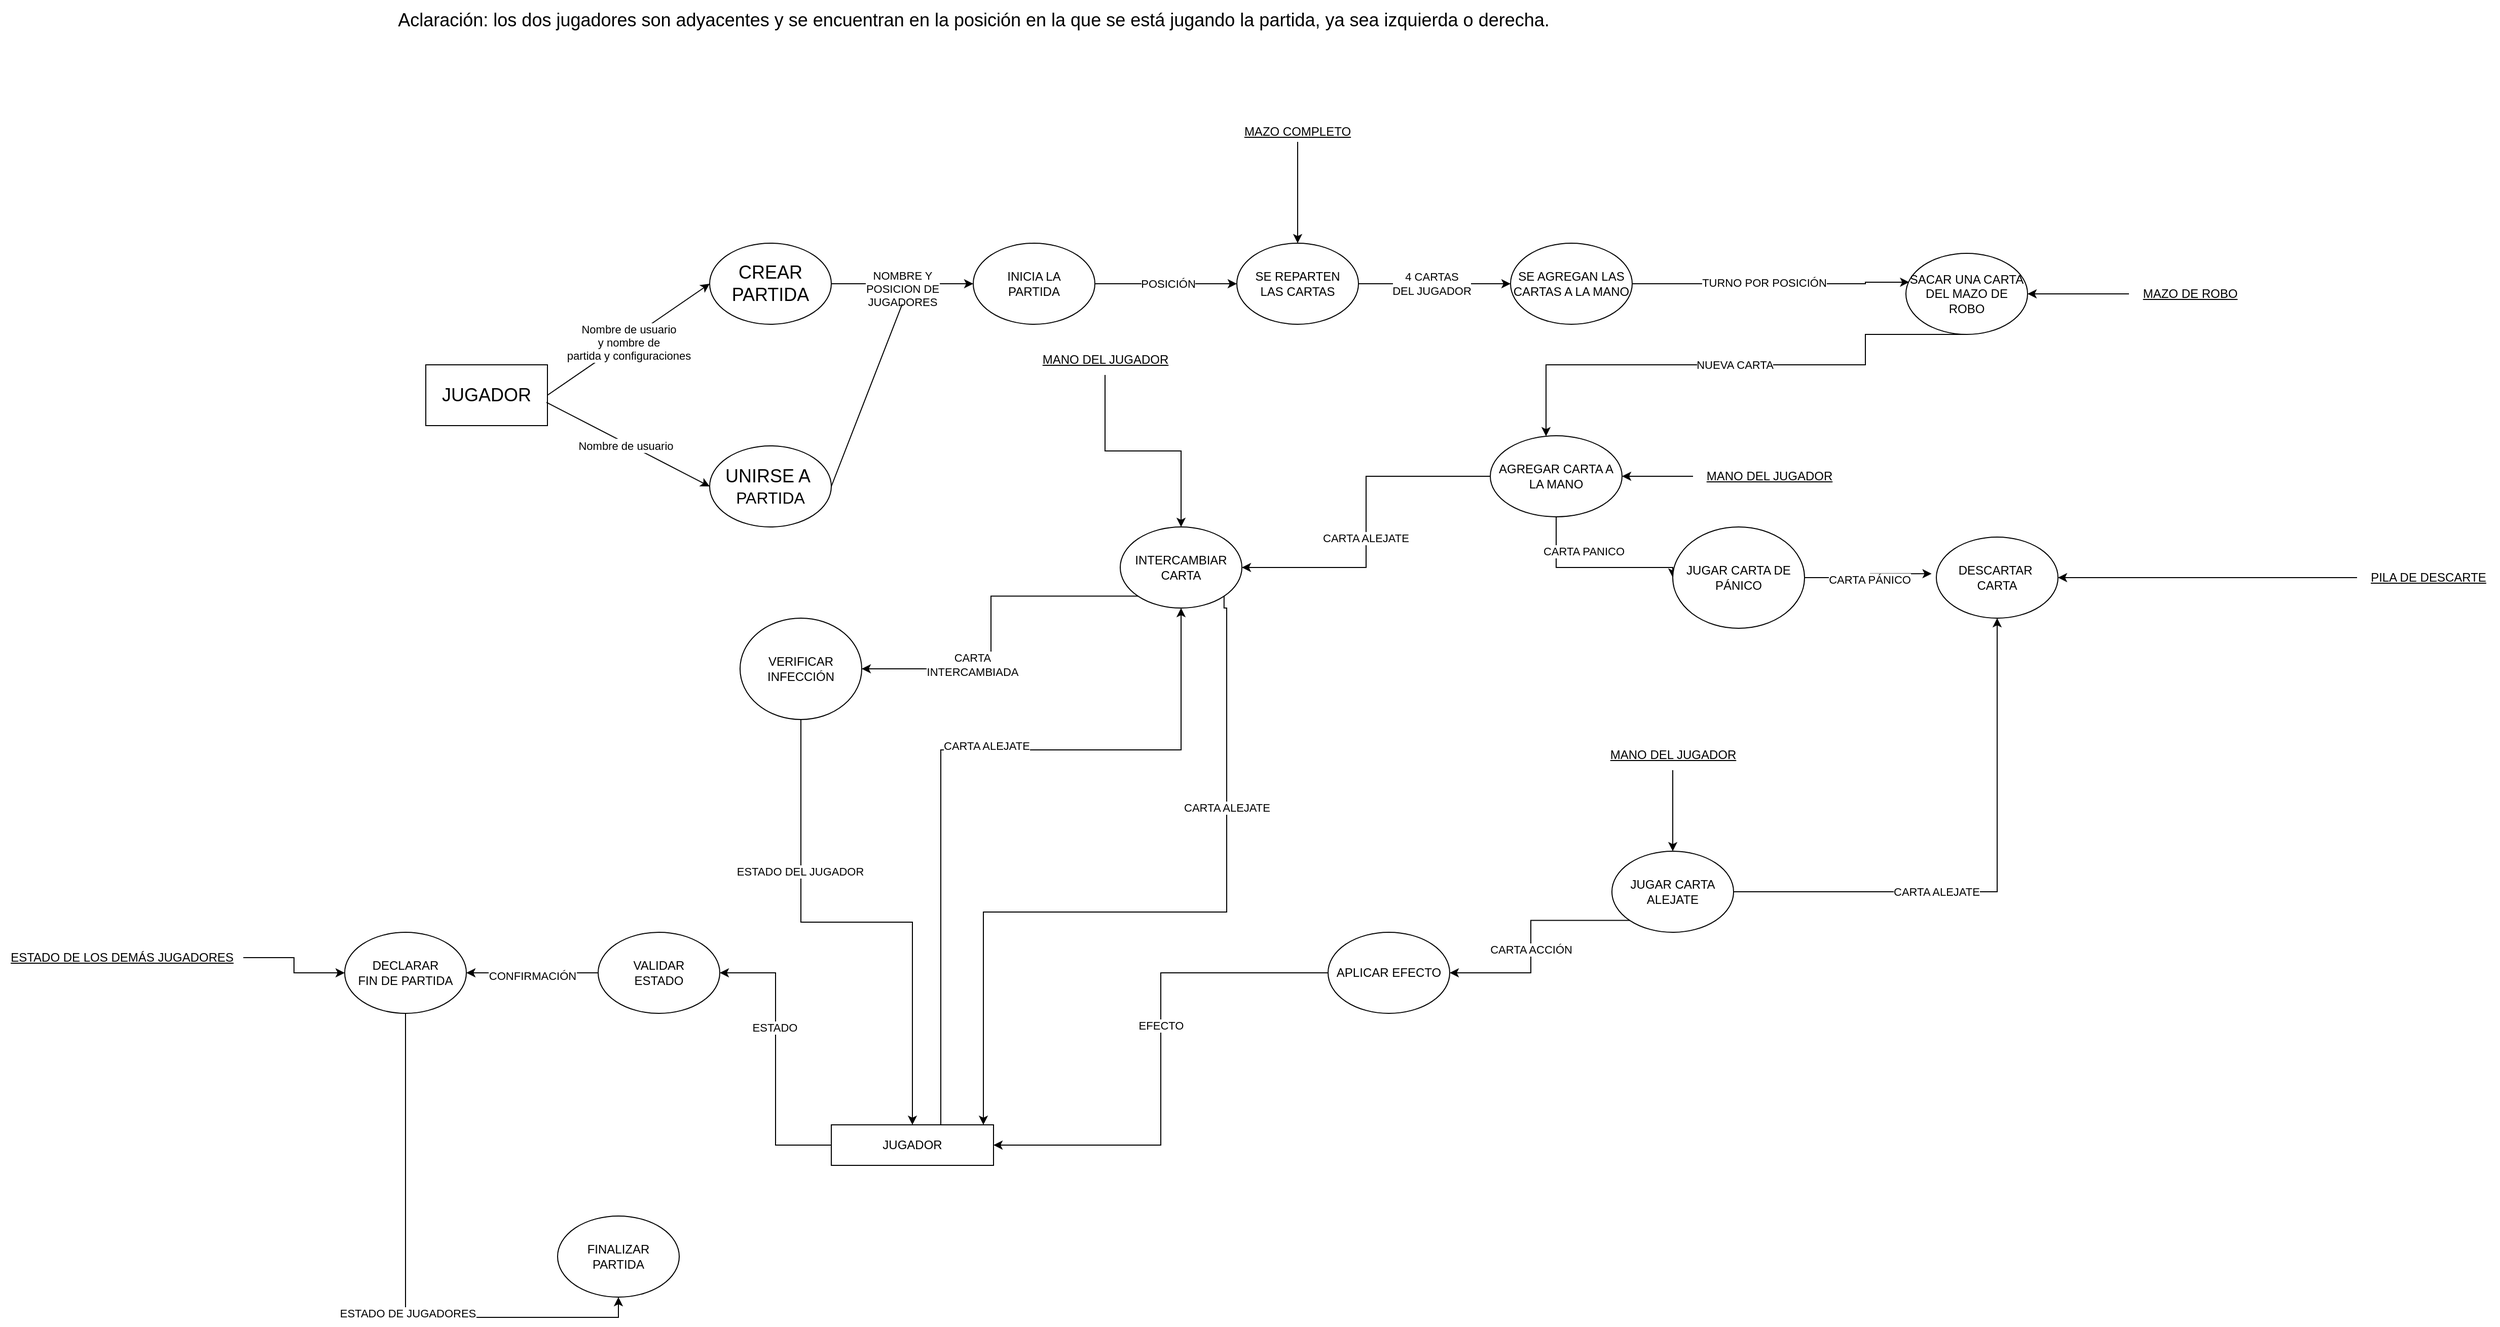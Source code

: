 <mxfile version="21.7.1" type="github">
  <diagram name="Page-1" id="b520641d-4fe3-3701-9064-5fc419738815">
    <mxGraphModel dx="2981" dy="1859" grid="1" gridSize="10" guides="1" tooltips="1" connect="1" arrows="1" fold="1" page="1" pageScale="1" pageWidth="1390" pageHeight="980" background="none" math="0" shadow="0">
      <root>
        <mxCell id="0" />
        <mxCell id="1" parent="0" />
        <mxCell id="Vu24yNfPdQX4edVaulIg-1" value="&lt;font style=&quot;font-size: 18px;&quot;&gt;JUGADOR&lt;/font&gt;" style="rounded=0;whiteSpace=wrap;html=1;" parent="1" vertex="1">
          <mxGeometry x="40" y="280" width="120" height="60" as="geometry" />
        </mxCell>
        <mxCell id="Vu24yNfPdQX4edVaulIg-2" value="&lt;div&gt;&lt;font style=&quot;font-size: 18px;&quot;&gt;CREAR PARTIDA&lt;/font&gt;&lt;/div&gt;" style="ellipse;whiteSpace=wrap;html=1;" parent="1" vertex="1">
          <mxGeometry x="320" y="160" width="120" height="80" as="geometry" />
        </mxCell>
        <mxCell id="Vu24yNfPdQX4edVaulIg-4" value="&lt;div&gt;&lt;font style=&quot;font-size: 18px;&quot;&gt;UNIRSE A&amp;nbsp;&lt;/font&gt;&lt;/div&gt;&lt;div&gt;&lt;font size=&quot;3&quot;&gt;PARTIDA&lt;/font&gt;&lt;/div&gt;" style="ellipse;whiteSpace=wrap;html=1;" parent="1" vertex="1">
          <mxGeometry x="320" y="360" width="120" height="80" as="geometry" />
        </mxCell>
        <mxCell id="Vu24yNfPdQX4edVaulIg-10" value="" style="endArrow=classic;html=1;rounded=0;entryX=0;entryY=0.5;entryDx=0;entryDy=0;exitX=1;exitY=0.5;exitDx=0;exitDy=0;" parent="1" source="Vu24yNfPdQX4edVaulIg-1" target="Vu24yNfPdQX4edVaulIg-2" edge="1">
          <mxGeometry relative="1" as="geometry">
            <mxPoint x="500" y="320" as="sourcePoint" />
            <mxPoint x="600" y="320" as="targetPoint" />
          </mxGeometry>
        </mxCell>
        <mxCell id="Vu24yNfPdQX4edVaulIg-11" value="Label" style="edgeLabel;resizable=0;html=1;align=center;verticalAlign=middle;" parent="Vu24yNfPdQX4edVaulIg-10" connectable="0" vertex="1">
          <mxGeometry relative="1" as="geometry" />
        </mxCell>
        <mxCell id="Vu24yNfPdQX4edVaulIg-12" value="&lt;div&gt;Nombre de usuario&lt;/div&gt;&lt;div&gt;y nombre de &lt;br&gt;&lt;/div&gt;&lt;div&gt;partida y configuraciones&lt;/div&gt;" style="edgeLabel;html=1;align=center;verticalAlign=middle;resizable=0;points=[];" parent="Vu24yNfPdQX4edVaulIg-10" vertex="1" connectable="0">
          <mxGeometry x="-0.02" y="-2" relative="1" as="geometry">
            <mxPoint as="offset" />
          </mxGeometry>
        </mxCell>
        <mxCell id="Vu24yNfPdQX4edVaulIg-15" value="" style="endArrow=classic;html=1;rounded=0;entryX=0;entryY=0.5;entryDx=0;entryDy=0;exitX=0.992;exitY=0.617;exitDx=0;exitDy=0;exitPerimeter=0;" parent="1" source="Vu24yNfPdQX4edVaulIg-1" target="Vu24yNfPdQX4edVaulIg-4" edge="1">
          <mxGeometry relative="1" as="geometry">
            <mxPoint x="170" y="320" as="sourcePoint" />
            <mxPoint x="330" y="180" as="targetPoint" />
          </mxGeometry>
        </mxCell>
        <mxCell id="Vu24yNfPdQX4edVaulIg-16" value="Label" style="edgeLabel;resizable=0;html=1;align=center;verticalAlign=middle;" parent="Vu24yNfPdQX4edVaulIg-15" connectable="0" vertex="1">
          <mxGeometry relative="1" as="geometry" />
        </mxCell>
        <mxCell id="Vu24yNfPdQX4edVaulIg-17" value="&lt;div&gt;Nombre de usuario&lt;/div&gt;" style="edgeLabel;html=1;align=center;verticalAlign=middle;resizable=0;points=[];" parent="Vu24yNfPdQX4edVaulIg-15" vertex="1" connectable="0">
          <mxGeometry x="-0.02" y="-2" relative="1" as="geometry">
            <mxPoint as="offset" />
          </mxGeometry>
        </mxCell>
        <mxCell id="Vu24yNfPdQX4edVaulIg-25" style="edgeStyle=orthogonalEdgeStyle;rounded=0;orthogonalLoop=1;jettySize=auto;html=1;entryX=0;entryY=0.5;entryDx=0;entryDy=0;" parent="1" source="Vu24yNfPdQX4edVaulIg-18" target="Vu24yNfPdQX4edVaulIg-28" edge="1">
          <mxGeometry relative="1" as="geometry">
            <mxPoint x="820" y="200" as="targetPoint" />
          </mxGeometry>
        </mxCell>
        <mxCell id="Vu24yNfPdQX4edVaulIg-26" value="POSICIÓN" style="edgeLabel;html=1;align=center;verticalAlign=middle;resizable=0;points=[];" parent="Vu24yNfPdQX4edVaulIg-25" vertex="1" connectable="0">
          <mxGeometry x="0.026" relative="1" as="geometry">
            <mxPoint as="offset" />
          </mxGeometry>
        </mxCell>
        <mxCell id="Vu24yNfPdQX4edVaulIg-18" value="&lt;div&gt;INICIA LA &lt;br&gt;&lt;/div&gt;&lt;div&gt;PARTIDA&lt;/div&gt;" style="ellipse;whiteSpace=wrap;html=1;" parent="1" vertex="1">
          <mxGeometry x="580" y="160" width="120" height="80" as="geometry" />
        </mxCell>
        <mxCell id="Vu24yNfPdQX4edVaulIg-19" value="" style="endArrow=classic;html=1;rounded=0;exitX=1;exitY=0.5;exitDx=0;exitDy=0;entryX=0;entryY=0.5;entryDx=0;entryDy=0;" parent="1" source="Vu24yNfPdQX4edVaulIg-2" target="Vu24yNfPdQX4edVaulIg-18" edge="1">
          <mxGeometry relative="1" as="geometry">
            <mxPoint x="440" y="350" as="sourcePoint" />
            <mxPoint x="540" y="350" as="targetPoint" />
          </mxGeometry>
        </mxCell>
        <mxCell id="Vu24yNfPdQX4edVaulIg-23" value="&lt;div&gt;NOMBRE Y &lt;br&gt;&lt;/div&gt;&lt;div&gt;POSICION DE &lt;br&gt;&lt;/div&gt;&lt;div&gt;JUGADORES&lt;/div&gt;" style="edgeLabel;html=1;align=center;verticalAlign=middle;resizable=0;points=[];" parent="Vu24yNfPdQX4edVaulIg-19" vertex="1" connectable="0">
          <mxGeometry x="-0.004" y="1" relative="1" as="geometry">
            <mxPoint y="6" as="offset" />
          </mxGeometry>
        </mxCell>
        <mxCell id="Vu24yNfPdQX4edVaulIg-21" value="" style="endArrow=none;html=1;rounded=0;exitX=1;exitY=0.5;exitDx=0;exitDy=0;" parent="1" source="Vu24yNfPdQX4edVaulIg-4" edge="1">
          <mxGeometry width="50" height="50" relative="1" as="geometry">
            <mxPoint x="460" y="380" as="sourcePoint" />
            <mxPoint x="510" y="220" as="targetPoint" />
          </mxGeometry>
        </mxCell>
        <mxCell id="Vu24yNfPdQX4edVaulIg-30" style="edgeStyle=orthogonalEdgeStyle;rounded=0;orthogonalLoop=1;jettySize=auto;html=1;entryX=0;entryY=0.5;entryDx=0;entryDy=0;" parent="1" source="Vu24yNfPdQX4edVaulIg-28" target="Vu24yNfPdQX4edVaulIg-29" edge="1">
          <mxGeometry relative="1" as="geometry" />
        </mxCell>
        <mxCell id="Vu24yNfPdQX4edVaulIg-34" value="&lt;div&gt;4 CARTAS &lt;br&gt;&lt;/div&gt;&lt;div&gt;DEL JUGADOR&lt;br&gt;&lt;/div&gt;" style="edgeLabel;html=1;align=center;verticalAlign=middle;resizable=0;points=[];" parent="Vu24yNfPdQX4edVaulIg-30" vertex="1" connectable="0">
          <mxGeometry x="-0.05" relative="1" as="geometry">
            <mxPoint as="offset" />
          </mxGeometry>
        </mxCell>
        <mxCell id="Vu24yNfPdQX4edVaulIg-28" value="&lt;div&gt;SE REPARTEN&lt;/div&gt;&lt;div&gt;LAS CARTAS&lt;br&gt;&lt;/div&gt;" style="ellipse;whiteSpace=wrap;html=1;" parent="1" vertex="1">
          <mxGeometry x="840" y="160" width="120" height="80" as="geometry" />
        </mxCell>
        <mxCell id="Vu24yNfPdQX4edVaulIg-36" style="edgeStyle=orthogonalEdgeStyle;rounded=0;orthogonalLoop=1;jettySize=auto;html=1;entryX=0.027;entryY=0.356;entryDx=0;entryDy=0;entryPerimeter=0;" parent="1" source="Vu24yNfPdQX4edVaulIg-29" target="Vu24yNfPdQX4edVaulIg-35" edge="1">
          <mxGeometry relative="1" as="geometry">
            <Array as="points">
              <mxPoint x="1460" y="200" />
              <mxPoint x="1460" y="199" />
            </Array>
          </mxGeometry>
        </mxCell>
        <mxCell id="Vu24yNfPdQX4edVaulIg-37" value="TURNO POR POSICIÓN" style="edgeLabel;html=1;align=center;verticalAlign=middle;resizable=0;points=[];" parent="Vu24yNfPdQX4edVaulIg-36" vertex="1" connectable="0">
          <mxGeometry x="-0.054" y="1" relative="1" as="geometry">
            <mxPoint as="offset" />
          </mxGeometry>
        </mxCell>
        <mxCell id="Vu24yNfPdQX4edVaulIg-29" value="SE AGREGAN LAS CARTAS A LA MANO" style="ellipse;whiteSpace=wrap;html=1;" parent="1" vertex="1">
          <mxGeometry x="1110" y="160" width="120" height="80" as="geometry" />
        </mxCell>
        <mxCell id="Vu24yNfPdQX4edVaulIg-33" style="edgeStyle=orthogonalEdgeStyle;rounded=0;orthogonalLoop=1;jettySize=auto;html=1;entryX=0.5;entryY=0;entryDx=0;entryDy=0;" parent="1" source="Vu24yNfPdQX4edVaulIg-32" target="Vu24yNfPdQX4edVaulIg-28" edge="1">
          <mxGeometry relative="1" as="geometry" />
        </mxCell>
        <UserObject label="&lt;u&gt;MAZO COMPLETO&lt;br&gt;&lt;/u&gt;" placeholders="1" name="Variable" id="Vu24yNfPdQX4edVaulIg-32">
          <mxCell style="text;html=1;strokeColor=none;fillColor=none;align=center;verticalAlign=middle;whiteSpace=wrap;overflow=hidden;" parent="1" vertex="1">
            <mxGeometry x="845" y="40" width="110" height="20" as="geometry" />
          </mxCell>
        </UserObject>
        <mxCell id="Vu24yNfPdQX4edVaulIg-43" style="edgeStyle=orthogonalEdgeStyle;rounded=0;orthogonalLoop=1;jettySize=auto;html=1;exitX=0.5;exitY=1;exitDx=0;exitDy=0;" parent="1" source="Vu24yNfPdQX4edVaulIg-35" target="Vu24yNfPdQX4edVaulIg-38" edge="1">
          <mxGeometry relative="1" as="geometry">
            <Array as="points">
              <mxPoint x="1460" y="250" />
              <mxPoint x="1460" y="280" />
              <mxPoint x="1145" y="280" />
            </Array>
          </mxGeometry>
        </mxCell>
        <mxCell id="Vu24yNfPdQX4edVaulIg-44" value="NUEVA CARTA" style="edgeLabel;html=1;align=center;verticalAlign=middle;resizable=0;points=[];" parent="Vu24yNfPdQX4edVaulIg-43" vertex="1" connectable="0">
          <mxGeometry x="0.006" y="-1" relative="1" as="geometry">
            <mxPoint y="1" as="offset" />
          </mxGeometry>
        </mxCell>
        <mxCell id="Vu24yNfPdQX4edVaulIg-35" value="SACAR UNA CARTA DEL MAZO DE ROBO" style="ellipse;whiteSpace=wrap;html=1;" parent="1" vertex="1">
          <mxGeometry x="1500" y="170" width="120" height="80" as="geometry" />
        </mxCell>
        <mxCell id="Vu24yNfPdQX4edVaulIg-46" style="edgeStyle=orthogonalEdgeStyle;rounded=0;orthogonalLoop=1;jettySize=auto;html=1;entryX=0;entryY=0.5;entryDx=0;entryDy=0;exitX=0.5;exitY=1;exitDx=0;exitDy=0;" parent="1" source="Vu24yNfPdQX4edVaulIg-38" target="Vu24yNfPdQX4edVaulIg-45" edge="1">
          <mxGeometry relative="1" as="geometry">
            <Array as="points">
              <mxPoint x="1155" y="480" />
            </Array>
          </mxGeometry>
        </mxCell>
        <mxCell id="Vu24yNfPdQX4edVaulIg-47" value="CARTA PANICO" style="edgeLabel;html=1;align=center;verticalAlign=middle;resizable=0;points=[];" parent="Vu24yNfPdQX4edVaulIg-46" vertex="1" connectable="0">
          <mxGeometry x="-0.14" y="2" relative="1" as="geometry">
            <mxPoint x="1" y="-14" as="offset" />
          </mxGeometry>
        </mxCell>
        <mxCell id="Vu24yNfPdQX4edVaulIg-64" style="edgeStyle=orthogonalEdgeStyle;rounded=0;orthogonalLoop=1;jettySize=auto;html=1;exitX=0;exitY=0.5;exitDx=0;exitDy=0;entryX=1;entryY=0.5;entryDx=0;entryDy=0;" parent="1" source="Vu24yNfPdQX4edVaulIg-38" target="Vu24yNfPdQX4edVaulIg-63" edge="1">
          <mxGeometry relative="1" as="geometry" />
        </mxCell>
        <mxCell id="Vu24yNfPdQX4edVaulIg-65" value="CARTA ALEJATE" style="edgeLabel;html=1;align=center;verticalAlign=middle;resizable=0;points=[];" parent="Vu24yNfPdQX4edVaulIg-64" vertex="1" connectable="0">
          <mxGeometry x="0.089" y="-1" relative="1" as="geometry">
            <mxPoint y="1" as="offset" />
          </mxGeometry>
        </mxCell>
        <mxCell id="Vu24yNfPdQX4edVaulIg-38" value="AGREGAR CARTA A LA MANO" style="ellipse;whiteSpace=wrap;html=1;" parent="1" vertex="1">
          <mxGeometry x="1090" y="350" width="130" height="80" as="geometry" />
        </mxCell>
        <mxCell id="Vu24yNfPdQX4edVaulIg-95" style="edgeStyle=orthogonalEdgeStyle;rounded=0;orthogonalLoop=1;jettySize=auto;html=1;entryX=1;entryY=0.5;entryDx=0;entryDy=0;" parent="1" source="Vu24yNfPdQX4edVaulIg-41" target="Vu24yNfPdQX4edVaulIg-35" edge="1">
          <mxGeometry relative="1" as="geometry" />
        </mxCell>
        <mxCell id="Vu24yNfPdQX4edVaulIg-41" value="&lt;u&gt;MAZO DE ROBO&lt;/u&gt;" style="text;html=1;align=center;verticalAlign=middle;resizable=0;points=[];autosize=1;strokeColor=none;fillColor=none;" parent="1" vertex="1">
          <mxGeometry x="1720" y="195" width="120" height="30" as="geometry" />
        </mxCell>
        <mxCell id="Vu24yNfPdQX4edVaulIg-49" style="edgeStyle=orthogonalEdgeStyle;rounded=0;orthogonalLoop=1;jettySize=auto;html=1;entryX=-0.039;entryY=0.452;entryDx=0;entryDy=0;entryPerimeter=0;" parent="1" source="Vu24yNfPdQX4edVaulIg-45" target="Vu24yNfPdQX4edVaulIg-58" edge="1">
          <mxGeometry relative="1" as="geometry">
            <mxPoint x="1270" y="520" as="targetPoint" />
          </mxGeometry>
        </mxCell>
        <mxCell id="Vu24yNfPdQX4edVaulIg-50" value="CARTA PÁNICO" style="edgeLabel;html=1;align=center;verticalAlign=middle;resizable=0;points=[];" parent="Vu24yNfPdQX4edVaulIg-49" vertex="1" connectable="0">
          <mxGeometry x="-0.01" y="-2" relative="1" as="geometry">
            <mxPoint as="offset" />
          </mxGeometry>
        </mxCell>
        <mxCell id="Vu24yNfPdQX4edVaulIg-45" value="JUGAR CARTA DE PÁNICO" style="ellipse;whiteSpace=wrap;html=1;" parent="1" vertex="1">
          <mxGeometry x="1270" y="440" width="130" height="100" as="geometry" />
        </mxCell>
        <mxCell id="Vu24yNfPdQX4edVaulIg-59" style="edgeStyle=orthogonalEdgeStyle;rounded=0;orthogonalLoop=1;jettySize=auto;html=1;entryX=0.5;entryY=1;entryDx=0;entryDy=0;" parent="1" source="Vu24yNfPdQX4edVaulIg-52" target="Vu24yNfPdQX4edVaulIg-58" edge="1">
          <mxGeometry relative="1" as="geometry" />
        </mxCell>
        <mxCell id="Vu24yNfPdQX4edVaulIg-60" value="CARTA ALEJATE" style="edgeLabel;html=1;align=center;verticalAlign=middle;resizable=0;points=[];" parent="Vu24yNfPdQX4edVaulIg-59" vertex="1" connectable="0">
          <mxGeometry x="-0.245" relative="1" as="geometry">
            <mxPoint as="offset" />
          </mxGeometry>
        </mxCell>
        <mxCell id="Vu24yNfPdQX4edVaulIg-75" style="edgeStyle=orthogonalEdgeStyle;rounded=0;orthogonalLoop=1;jettySize=auto;html=1;exitX=0;exitY=1;exitDx=0;exitDy=0;entryX=1;entryY=0.5;entryDx=0;entryDy=0;" parent="1" source="Vu24yNfPdQX4edVaulIg-52" target="Vu24yNfPdQX4edVaulIg-74" edge="1">
          <mxGeometry relative="1" as="geometry" />
        </mxCell>
        <mxCell id="Vu24yNfPdQX4edVaulIg-76" value="CARTA ACCIÓN" style="edgeLabel;html=1;align=center;verticalAlign=middle;resizable=0;points=[];" parent="Vu24yNfPdQX4edVaulIg-75" vertex="1" connectable="0">
          <mxGeometry x="0.097" relative="1" as="geometry">
            <mxPoint as="offset" />
          </mxGeometry>
        </mxCell>
        <mxCell id="Vu24yNfPdQX4edVaulIg-52" value="JUGAR CARTA ALEJATE" style="ellipse;whiteSpace=wrap;html=1;" parent="1" vertex="1">
          <mxGeometry x="1210" y="760" width="120" height="80" as="geometry" />
        </mxCell>
        <mxCell id="Vu24yNfPdQX4edVaulIg-58" value="&lt;div&gt;DESCARTAR&amp;nbsp;&lt;/div&gt;&lt;div&gt;CARTA&lt;/div&gt;" style="ellipse;whiteSpace=wrap;html=1;" parent="1" vertex="1">
          <mxGeometry x="1530" y="450" width="120" height="80" as="geometry" />
        </mxCell>
        <mxCell id="Vu24yNfPdQX4edVaulIg-62" style="edgeStyle=orthogonalEdgeStyle;rounded=0;orthogonalLoop=1;jettySize=auto;html=1;" parent="1" source="Vu24yNfPdQX4edVaulIg-61" target="Vu24yNfPdQX4edVaulIg-58" edge="1">
          <mxGeometry relative="1" as="geometry" />
        </mxCell>
        <mxCell id="Vu24yNfPdQX4edVaulIg-61" value="&lt;u&gt;PILA DE DESCARTE&lt;/u&gt;" style="text;html=1;align=center;verticalAlign=middle;resizable=0;points=[];autosize=1;strokeColor=none;fillColor=none;" parent="1" vertex="1">
          <mxGeometry x="1945" y="475" width="140" height="30" as="geometry" />
        </mxCell>
        <mxCell id="Vu24yNfPdQX4edVaulIg-100" style="edgeStyle=orthogonalEdgeStyle;rounded=0;orthogonalLoop=1;jettySize=auto;html=1;exitX=0;exitY=1;exitDx=0;exitDy=0;entryX=1;entryY=0.5;entryDx=0;entryDy=0;" parent="1" source="Vu24yNfPdQX4edVaulIg-63" target="Vu24yNfPdQX4edVaulIg-99" edge="1">
          <mxGeometry relative="1" as="geometry" />
        </mxCell>
        <mxCell id="Vu24yNfPdQX4edVaulIg-101" value="&lt;div&gt;CARTA&lt;/div&gt;&lt;div&gt;INTERCAMBIADA&lt;br&gt;&lt;/div&gt;" style="edgeLabel;html=1;align=center;verticalAlign=middle;resizable=0;points=[];" parent="Vu24yNfPdQX4edVaulIg-100" vertex="1" connectable="0">
          <mxGeometry x="0.371" y="-4" relative="1" as="geometry">
            <mxPoint as="offset" />
          </mxGeometry>
        </mxCell>
        <mxCell id="Vu24yNfPdQX4edVaulIg-63" value="&lt;div&gt;INTERCAMBIAR&lt;/div&gt;&lt;div&gt;CARTA&lt;br&gt;&lt;/div&gt;" style="ellipse;whiteSpace=wrap;html=1;" parent="1" vertex="1">
          <mxGeometry x="725" y="440" width="120" height="80" as="geometry" />
        </mxCell>
        <mxCell id="Vu24yNfPdQX4edVaulIg-67" style="edgeStyle=orthogonalEdgeStyle;rounded=0;orthogonalLoop=1;jettySize=auto;html=1;entryX=1;entryY=0.5;entryDx=0;entryDy=0;" parent="1" source="Vu24yNfPdQX4edVaulIg-66" target="Vu24yNfPdQX4edVaulIg-38" edge="1">
          <mxGeometry relative="1" as="geometry" />
        </mxCell>
        <mxCell id="Vu24yNfPdQX4edVaulIg-66" value="&lt;div&gt;&lt;u&gt;MANO DEL JUGADOR&lt;/u&gt;&lt;/div&gt;" style="text;html=1;align=center;verticalAlign=middle;resizable=0;points=[];autosize=1;strokeColor=none;fillColor=none;" parent="1" vertex="1">
          <mxGeometry x="1290" y="375" width="150" height="30" as="geometry" />
        </mxCell>
        <mxCell id="Vu24yNfPdQX4edVaulIg-69" style="edgeStyle=orthogonalEdgeStyle;rounded=0;orthogonalLoop=1;jettySize=auto;html=1;entryX=0.5;entryY=0;entryDx=0;entryDy=0;" parent="1" source="Vu24yNfPdQX4edVaulIg-68" target="Vu24yNfPdQX4edVaulIg-63" edge="1">
          <mxGeometry relative="1" as="geometry" />
        </mxCell>
        <mxCell id="Vu24yNfPdQX4edVaulIg-68" value="&lt;div&gt;&lt;u&gt;MANO DEL JUGADOR&lt;/u&gt;&lt;/div&gt;" style="text;html=1;align=center;verticalAlign=middle;resizable=0;points=[];autosize=1;strokeColor=none;fillColor=none;" parent="1" vertex="1">
          <mxGeometry x="635" y="260" width="150" height="30" as="geometry" />
        </mxCell>
        <mxCell id="Vu24yNfPdQX4edVaulIg-72" style="edgeStyle=orthogonalEdgeStyle;rounded=0;orthogonalLoop=1;jettySize=auto;html=1;exitX=1;exitY=1;exitDx=0;exitDy=0;" parent="1" source="Vu24yNfPdQX4edVaulIg-63" target="Vu24yNfPdQX4edVaulIg-71" edge="1">
          <mxGeometry relative="1" as="geometry">
            <Array as="points">
              <mxPoint x="827" y="520" />
              <mxPoint x="830" y="520" />
              <mxPoint x="830" y="820" />
              <mxPoint x="590" y="820" />
            </Array>
          </mxGeometry>
        </mxCell>
        <mxCell id="Vu24yNfPdQX4edVaulIg-73" value="CARTA ALEJATE" style="edgeLabel;html=1;align=center;verticalAlign=middle;resizable=0;points=[];" parent="Vu24yNfPdQX4edVaulIg-72" vertex="1" connectable="0">
          <mxGeometry x="-0.447" relative="1" as="geometry">
            <mxPoint as="offset" />
          </mxGeometry>
        </mxCell>
        <mxCell id="Vu24yNfPdQX4edVaulIg-97" style="edgeStyle=orthogonalEdgeStyle;rounded=0;orthogonalLoop=1;jettySize=auto;html=1;exitX=0.75;exitY=0;exitDx=0;exitDy=0;entryX=0.5;entryY=1;entryDx=0;entryDy=0;" parent="1" source="Vu24yNfPdQX4edVaulIg-71" target="Vu24yNfPdQX4edVaulIg-63" edge="1">
          <mxGeometry relative="1" as="geometry">
            <Array as="points">
              <mxPoint x="548" y="660" />
              <mxPoint x="785" y="660" />
            </Array>
          </mxGeometry>
        </mxCell>
        <mxCell id="Vu24yNfPdQX4edVaulIg-98" value="CARTA ALEJATE" style="edgeLabel;html=1;align=center;verticalAlign=middle;resizable=0;points=[];" parent="Vu24yNfPdQX4edVaulIg-97" vertex="1" connectable="0">
          <mxGeometry x="0.126" y="4" relative="1" as="geometry">
            <mxPoint x="-1" as="offset" />
          </mxGeometry>
        </mxCell>
        <mxCell id="TXb7NfMCqXK5bm7FgxTj-2" style="edgeStyle=orthogonalEdgeStyle;rounded=0;orthogonalLoop=1;jettySize=auto;html=1;entryX=1;entryY=0.5;entryDx=0;entryDy=0;" edge="1" parent="1" source="Vu24yNfPdQX4edVaulIg-71" target="TXb7NfMCqXK5bm7FgxTj-4">
          <mxGeometry relative="1" as="geometry">
            <mxPoint x="260" y="880" as="targetPoint" />
          </mxGeometry>
        </mxCell>
        <mxCell id="TXb7NfMCqXK5bm7FgxTj-3" value="ESTADO" style="edgeLabel;html=1;align=center;verticalAlign=middle;resizable=0;points=[];" vertex="1" connectable="0" parent="TXb7NfMCqXK5bm7FgxTj-2">
          <mxGeometry x="0.224" y="1" relative="1" as="geometry">
            <mxPoint as="offset" />
          </mxGeometry>
        </mxCell>
        <mxCell id="Vu24yNfPdQX4edVaulIg-71" value="JUGADOR" style="rounded=0;whiteSpace=wrap;html=1;" parent="1" vertex="1">
          <mxGeometry x="440" y="1030" width="160" height="40" as="geometry" />
        </mxCell>
        <mxCell id="Vu24yNfPdQX4edVaulIg-74" value="APLICAR EFECTO" style="ellipse;whiteSpace=wrap;html=1;" parent="1" vertex="1">
          <mxGeometry x="930" y="840" width="120" height="80" as="geometry" />
        </mxCell>
        <mxCell id="Vu24yNfPdQX4edVaulIg-82" value="" style="edgeStyle=orthogonalEdgeStyle;rounded=0;orthogonalLoop=1;jettySize=auto;html=1;entryX=1;entryY=0.5;entryDx=0;entryDy=0;" parent="1" source="Vu24yNfPdQX4edVaulIg-74" target="Vu24yNfPdQX4edVaulIg-71" edge="1">
          <mxGeometry relative="1" as="geometry">
            <mxPoint x="990" y="746" as="sourcePoint" />
            <mxPoint x="810" y="745.77" as="targetPoint" />
          </mxGeometry>
        </mxCell>
        <mxCell id="Vu24yNfPdQX4edVaulIg-83" value="EFECTO" style="edgeLabel;html=1;align=center;verticalAlign=middle;resizable=0;points=[];" parent="Vu24yNfPdQX4edVaulIg-82" vertex="1" connectable="0">
          <mxGeometry x="-0.119" y="4" relative="1" as="geometry">
            <mxPoint x="-4" y="-4" as="offset" />
          </mxGeometry>
        </mxCell>
        <mxCell id="Vu24yNfPdQX4edVaulIg-91" value="&lt;font style=&quot;font-size: 18px;&quot;&gt;Aclaración: los dos jugadores son adyacentes y se encuentran en la posición en la que se está jugando la partida, ya sea izquierda o derecha.&lt;/font&gt;" style="text;html=1;align=center;verticalAlign=middle;resizable=0;points=[];autosize=1;strokeColor=none;fillColor=none;" parent="1" vertex="1">
          <mxGeometry y="-80" width="1160" height="40" as="geometry" />
        </mxCell>
        <mxCell id="Vu24yNfPdQX4edVaulIg-96" style="edgeStyle=orthogonalEdgeStyle;rounded=0;orthogonalLoop=1;jettySize=auto;html=1;entryX=0.5;entryY=0;entryDx=0;entryDy=0;" parent="1" source="Vu24yNfPdQX4edVaulIg-92" target="Vu24yNfPdQX4edVaulIg-52" edge="1">
          <mxGeometry relative="1" as="geometry" />
        </mxCell>
        <mxCell id="Vu24yNfPdQX4edVaulIg-92" value="&lt;div&gt;&lt;u&gt;MANO DEL JUGADOR&lt;/u&gt;&lt;/div&gt;" style="text;html=1;align=center;verticalAlign=middle;resizable=0;points=[];autosize=1;strokeColor=none;fillColor=none;" parent="1" vertex="1">
          <mxGeometry x="1195" y="650" width="150" height="30" as="geometry" />
        </mxCell>
        <mxCell id="Vu24yNfPdQX4edVaulIg-102" style="edgeStyle=orthogonalEdgeStyle;rounded=0;orthogonalLoop=1;jettySize=auto;html=1;entryX=0.5;entryY=0;entryDx=0;entryDy=0;" parent="1" source="Vu24yNfPdQX4edVaulIg-99" target="Vu24yNfPdQX4edVaulIg-71" edge="1">
          <mxGeometry relative="1" as="geometry" />
        </mxCell>
        <mxCell id="Vu24yNfPdQX4edVaulIg-103" value="ESTADO DEL JUGADOR" style="edgeLabel;html=1;align=center;verticalAlign=middle;resizable=0;points=[];" parent="Vu24yNfPdQX4edVaulIg-102" vertex="1" connectable="0">
          <mxGeometry x="-0.411" y="-1" relative="1" as="geometry">
            <mxPoint as="offset" />
          </mxGeometry>
        </mxCell>
        <mxCell id="Vu24yNfPdQX4edVaulIg-99" value="&lt;div&gt;VERIFICAR&lt;/div&gt;&lt;div&gt;INFECCIÓN&lt;br&gt;&lt;/div&gt;" style="ellipse;whiteSpace=wrap;html=1;" parent="1" vertex="1">
          <mxGeometry x="350" y="530" width="120" height="100" as="geometry" />
        </mxCell>
        <mxCell id="TXb7NfMCqXK5bm7FgxTj-10" style="edgeStyle=orthogonalEdgeStyle;rounded=0;orthogonalLoop=1;jettySize=auto;html=1;exitX=0.5;exitY=1;exitDx=0;exitDy=0;entryX=0.5;entryY=1;entryDx=0;entryDy=0;" edge="1" parent="1" source="TXb7NfMCqXK5bm7FgxTj-1" target="TXb7NfMCqXK5bm7FgxTj-9">
          <mxGeometry relative="1" as="geometry" />
        </mxCell>
        <mxCell id="TXb7NfMCqXK5bm7FgxTj-11" value="ESTADO DE JUGADORES" style="edgeLabel;html=1;align=center;verticalAlign=middle;resizable=0;points=[];" vertex="1" connectable="0" parent="TXb7NfMCqXK5bm7FgxTj-10">
          <mxGeometry x="0.117" y="2" relative="1" as="geometry">
            <mxPoint as="offset" />
          </mxGeometry>
        </mxCell>
        <mxCell id="TXb7NfMCqXK5bm7FgxTj-1" value="&lt;div&gt;DECLARAR&lt;/div&gt;&lt;div&gt;FIN DE PARTIDA&lt;br&gt;&lt;/div&gt;" style="ellipse;whiteSpace=wrap;html=1;" vertex="1" parent="1">
          <mxGeometry x="-40" y="840" width="120" height="80" as="geometry" />
        </mxCell>
        <mxCell id="TXb7NfMCqXK5bm7FgxTj-5" style="edgeStyle=orthogonalEdgeStyle;rounded=0;orthogonalLoop=1;jettySize=auto;html=1;entryX=1;entryY=0.5;entryDx=0;entryDy=0;" edge="1" parent="1" source="TXb7NfMCqXK5bm7FgxTj-4" target="TXb7NfMCqXK5bm7FgxTj-1">
          <mxGeometry relative="1" as="geometry" />
        </mxCell>
        <mxCell id="TXb7NfMCqXK5bm7FgxTj-6" value="CONFIRMACIÓN" style="edgeLabel;html=1;align=center;verticalAlign=middle;resizable=0;points=[];" vertex="1" connectable="0" parent="TXb7NfMCqXK5bm7FgxTj-5">
          <mxGeometry y="3" relative="1" as="geometry">
            <mxPoint as="offset" />
          </mxGeometry>
        </mxCell>
        <mxCell id="TXb7NfMCqXK5bm7FgxTj-4" value="&lt;div&gt;VALIDAR &lt;br&gt;&lt;/div&gt;&lt;div&gt;ESTADO&lt;br&gt;&lt;/div&gt;" style="ellipse;whiteSpace=wrap;html=1;" vertex="1" parent="1">
          <mxGeometry x="210" y="840" width="120" height="80" as="geometry" />
        </mxCell>
        <mxCell id="TXb7NfMCqXK5bm7FgxTj-8" style="edgeStyle=orthogonalEdgeStyle;rounded=0;orthogonalLoop=1;jettySize=auto;html=1;entryX=0;entryY=0.5;entryDx=0;entryDy=0;" edge="1" parent="1" source="TXb7NfMCqXK5bm7FgxTj-7" target="TXb7NfMCqXK5bm7FgxTj-1">
          <mxGeometry relative="1" as="geometry" />
        </mxCell>
        <mxCell id="TXb7NfMCqXK5bm7FgxTj-7" value="&lt;u&gt;ESTADO DE LOS DEMÁS JUGADORES&lt;/u&gt;" style="text;html=1;align=center;verticalAlign=middle;resizable=0;points=[];autosize=1;strokeColor=none;fillColor=none;" vertex="1" parent="1">
          <mxGeometry x="-380" y="850" width="240" height="30" as="geometry" />
        </mxCell>
        <mxCell id="TXb7NfMCqXK5bm7FgxTj-9" value="&lt;div&gt;FINALIZAR&lt;/div&gt;&lt;div&gt;PARTIDA&lt;br&gt;&lt;/div&gt;" style="ellipse;whiteSpace=wrap;html=1;" vertex="1" parent="1">
          <mxGeometry x="170" y="1120" width="120" height="80" as="geometry" />
        </mxCell>
      </root>
    </mxGraphModel>
  </diagram>
</mxfile>
